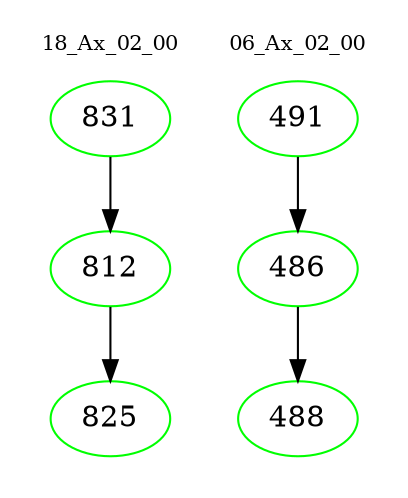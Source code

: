 digraph{
subgraph cluster_0 {
color = white
label = "18_Ax_02_00";
fontsize=10;
T0_831 [label="831", color="green"]
T0_831 -> T0_812 [color="black"]
T0_812 [label="812", color="green"]
T0_812 -> T0_825 [color="black"]
T0_825 [label="825", color="green"]
}
subgraph cluster_1 {
color = white
label = "06_Ax_02_00";
fontsize=10;
T1_491 [label="491", color="green"]
T1_491 -> T1_486 [color="black"]
T1_486 [label="486", color="green"]
T1_486 -> T1_488 [color="black"]
T1_488 [label="488", color="green"]
}
}
